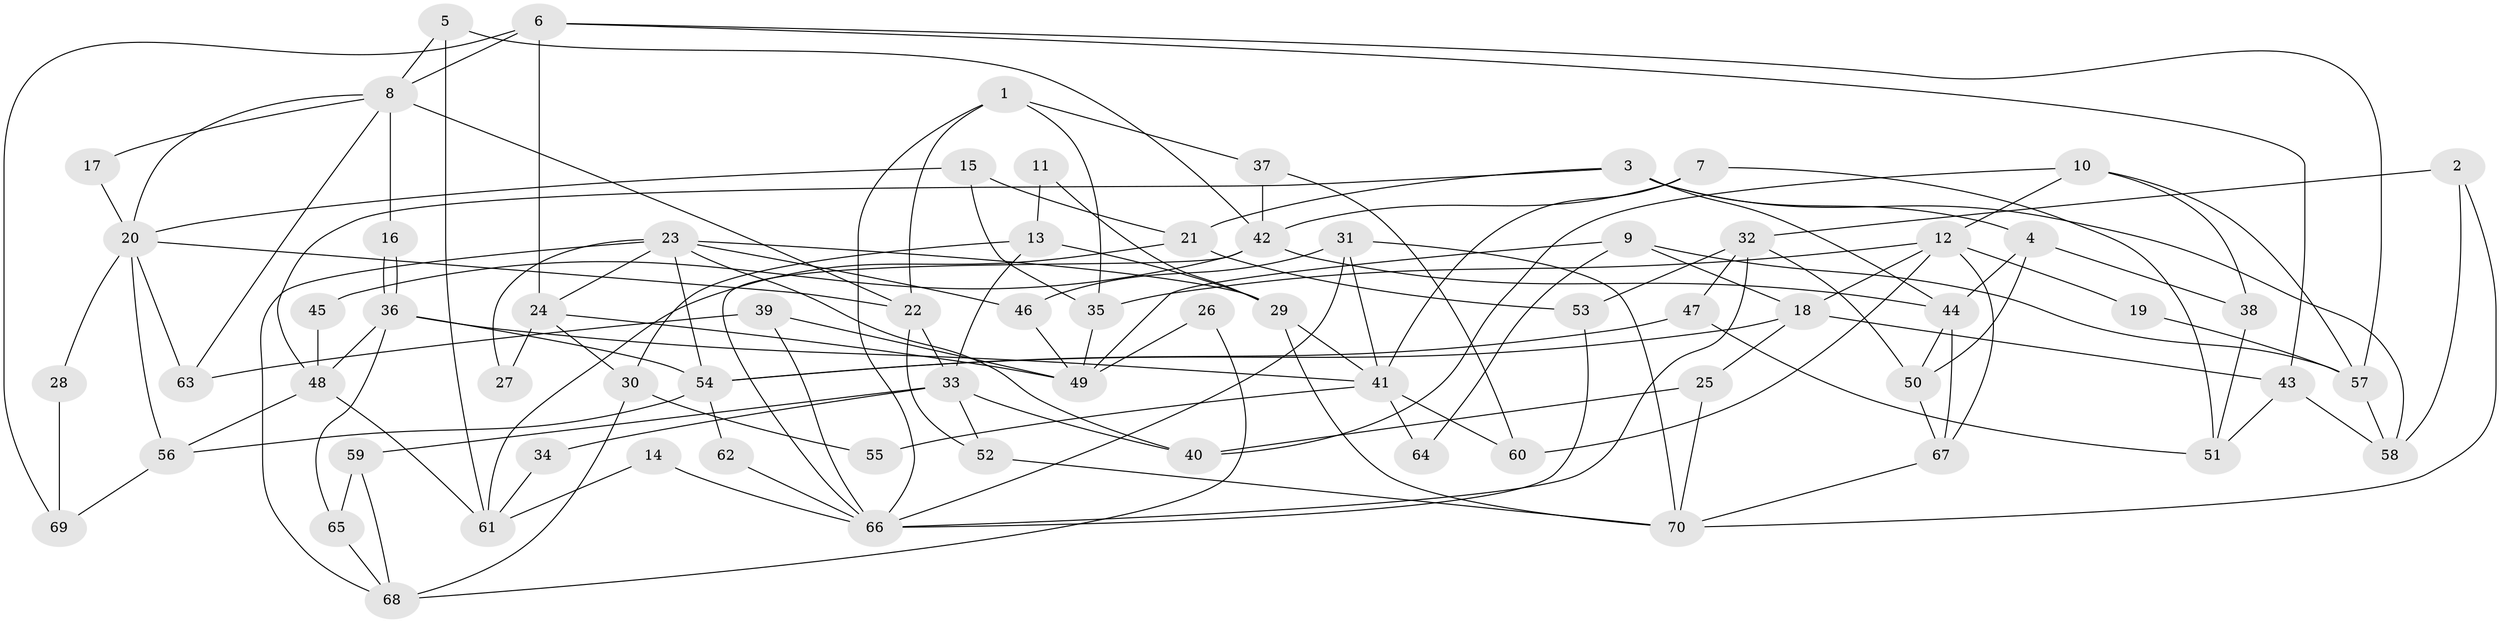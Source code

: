 // Generated by graph-tools (version 1.1) at 2025/51/03/09/25 04:51:41]
// undirected, 70 vertices, 140 edges
graph export_dot {
graph [start="1"]
  node [color=gray90,style=filled];
  1;
  2;
  3;
  4;
  5;
  6;
  7;
  8;
  9;
  10;
  11;
  12;
  13;
  14;
  15;
  16;
  17;
  18;
  19;
  20;
  21;
  22;
  23;
  24;
  25;
  26;
  27;
  28;
  29;
  30;
  31;
  32;
  33;
  34;
  35;
  36;
  37;
  38;
  39;
  40;
  41;
  42;
  43;
  44;
  45;
  46;
  47;
  48;
  49;
  50;
  51;
  52;
  53;
  54;
  55;
  56;
  57;
  58;
  59;
  60;
  61;
  62;
  63;
  64;
  65;
  66;
  67;
  68;
  69;
  70;
  1 -- 22;
  1 -- 66;
  1 -- 35;
  1 -- 37;
  2 -- 58;
  2 -- 32;
  2 -- 70;
  3 -- 4;
  3 -- 44;
  3 -- 21;
  3 -- 48;
  3 -- 58;
  4 -- 44;
  4 -- 50;
  4 -- 38;
  5 -- 8;
  5 -- 61;
  5 -- 42;
  6 -- 57;
  6 -- 8;
  6 -- 24;
  6 -- 43;
  6 -- 69;
  7 -- 41;
  7 -- 51;
  7 -- 42;
  8 -- 20;
  8 -- 22;
  8 -- 16;
  8 -- 17;
  8 -- 63;
  9 -- 49;
  9 -- 18;
  9 -- 57;
  9 -- 64;
  10 -- 40;
  10 -- 12;
  10 -- 38;
  10 -- 57;
  11 -- 29;
  11 -- 13;
  12 -- 67;
  12 -- 18;
  12 -- 19;
  12 -- 35;
  12 -- 60;
  13 -- 29;
  13 -- 30;
  13 -- 33;
  14 -- 61;
  14 -- 66;
  15 -- 35;
  15 -- 21;
  15 -- 20;
  16 -- 36;
  16 -- 36;
  17 -- 20;
  18 -- 25;
  18 -- 43;
  18 -- 54;
  19 -- 57;
  20 -- 63;
  20 -- 22;
  20 -- 28;
  20 -- 56;
  21 -- 53;
  21 -- 61;
  22 -- 33;
  22 -- 52;
  23 -- 54;
  23 -- 46;
  23 -- 24;
  23 -- 27;
  23 -- 29;
  23 -- 40;
  23 -- 68;
  24 -- 27;
  24 -- 30;
  24 -- 49;
  25 -- 70;
  25 -- 40;
  26 -- 49;
  26 -- 68;
  28 -- 69;
  29 -- 41;
  29 -- 70;
  30 -- 68;
  30 -- 55;
  31 -- 70;
  31 -- 41;
  31 -- 46;
  31 -- 66;
  32 -- 47;
  32 -- 66;
  32 -- 50;
  32 -- 53;
  33 -- 52;
  33 -- 34;
  33 -- 40;
  33 -- 59;
  34 -- 61;
  35 -- 49;
  36 -- 54;
  36 -- 41;
  36 -- 48;
  36 -- 65;
  37 -- 42;
  37 -- 60;
  38 -- 51;
  39 -- 49;
  39 -- 66;
  39 -- 63;
  41 -- 60;
  41 -- 55;
  41 -- 64;
  42 -- 44;
  42 -- 45;
  42 -- 66;
  43 -- 58;
  43 -- 51;
  44 -- 67;
  44 -- 50;
  45 -- 48;
  46 -- 49;
  47 -- 54;
  47 -- 51;
  48 -- 56;
  48 -- 61;
  50 -- 67;
  52 -- 70;
  53 -- 66;
  54 -- 56;
  54 -- 62;
  56 -- 69;
  57 -- 58;
  59 -- 68;
  59 -- 65;
  62 -- 66;
  65 -- 68;
  67 -- 70;
}
